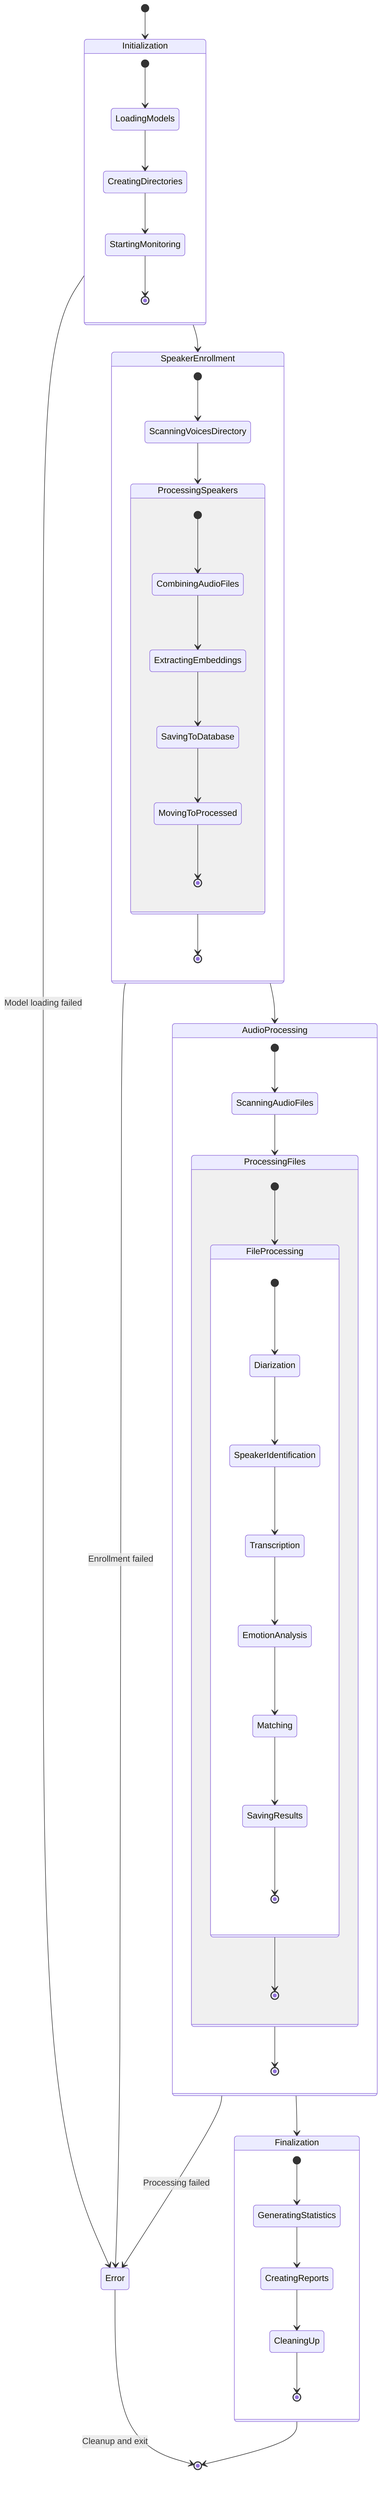 stateDiagram-v2
    [*] --> Initialization

    state Initialization {
        [*] --> LoadingModels
        LoadingModels --> CreatingDirectories
        CreatingDirectories --> StartingMonitoring
        StartingMonitoring --> [*]
    }

    Initialization --> SpeakerEnrollment

    state SpeakerEnrollment {
        [*] --> ScanningVoicesDirectory
        ScanningVoicesDirectory --> ProcessingSpeakers

        state ProcessingSpeakers {
            [*] --> CombiningAudioFiles
            CombiningAudioFiles --> ExtractingEmbeddings
            ExtractingEmbeddings --> SavingToDatabase
            SavingToDatabase --> MovingToProcessed
            MovingToProcessed --> [*]
        }

        ProcessingSpeakers --> [*]
    }

    SpeakerEnrollment --> AudioProcessing

    state AudioProcessing {
        [*] --> ScanningAudioFiles
        ScanningAudioFiles --> ProcessingFiles

        state ProcessingFiles {
            [*] --> FileProcessing

            state FileProcessing {
                [*] --> Diarization
                Diarization --> SpeakerIdentification
                SpeakerIdentification --> Transcription
                Transcription --> EmotionAnalysis
                EmotionAnalysis --> Matching
                Matching --> SavingResults
                SavingResults --> [*]
            }

            FileProcessing --> [*]
        }

        ProcessingFiles --> [*]
    }

    AudioProcessing --> Finalization

    state Finalization {
        [*] --> GeneratingStatistics
        GeneratingStatistics --> CreatingReports
        CreatingReports --> CleaningUp
        CleaningUp --> [*]
    }

    Finalization --> [*]

    %% Состояния ошибок
    Initialization --> Error : Model loading failed
    SpeakerEnrollment --> Error : Enrollment failed
    AudioProcessing --> Error : Processing failed
    Error --> [*] : Cleanup and exit